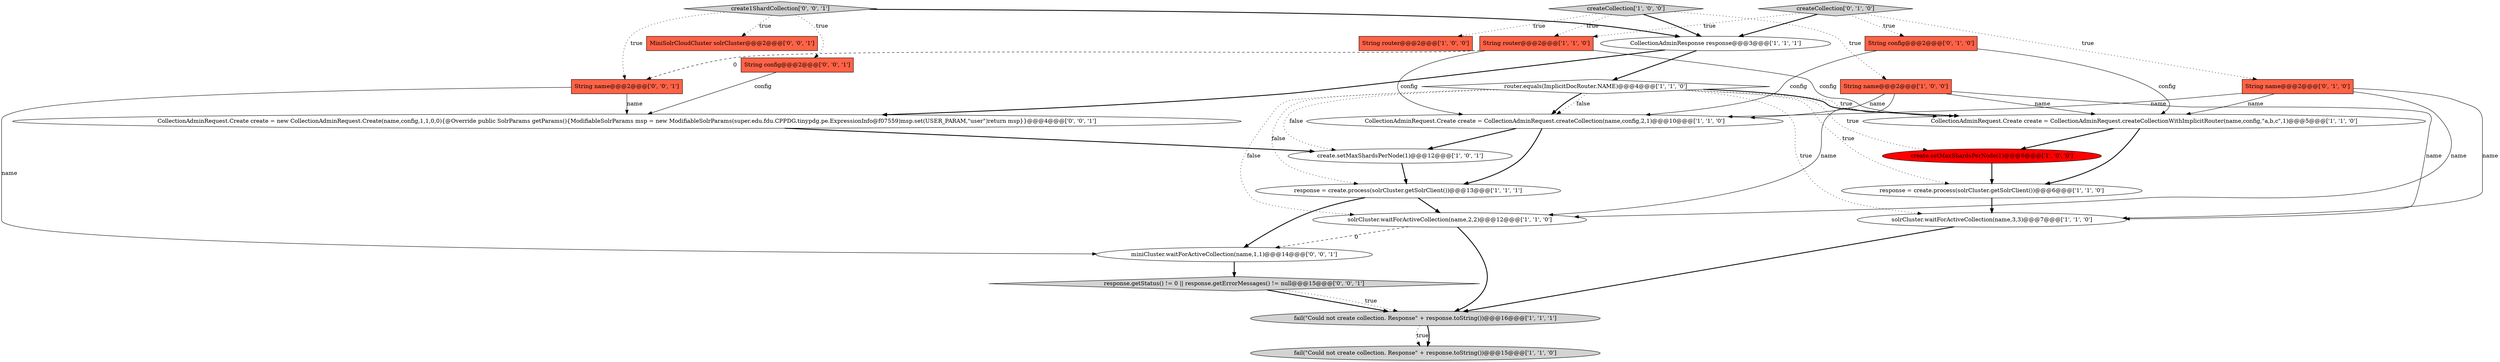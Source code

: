 digraph {
17 [style = filled, label = "String config@@@2@@@['0', '1', '0']", fillcolor = tomato, shape = box image = "AAA0AAABBB2BBB"];
5 [style = filled, label = "response = create.process(solrCluster.getSolrClient())@@@13@@@['1', '1', '1']", fillcolor = white, shape = ellipse image = "AAA0AAABBB1BBB"];
9 [style = filled, label = "router.equals(ImplicitDocRouter.NAME)@@@4@@@['1', '1', '0']", fillcolor = white, shape = diamond image = "AAA0AAABBB1BBB"];
22 [style = filled, label = "create1ShardCollection['0', '0', '1']", fillcolor = lightgray, shape = diamond image = "AAA0AAABBB3BBB"];
11 [style = filled, label = "solrCluster.waitForActiveCollection(name,2,2)@@@12@@@['1', '1', '0']", fillcolor = white, shape = ellipse image = "AAA0AAABBB1BBB"];
18 [style = filled, label = "createCollection['0', '1', '0']", fillcolor = lightgray, shape = diamond image = "AAA0AAABBB2BBB"];
1 [style = filled, label = "CollectionAdminRequest.Create create = CollectionAdminRequest.createCollection(name,config,2,1)@@@10@@@['1', '1', '0']", fillcolor = white, shape = ellipse image = "AAA0AAABBB1BBB"];
10 [style = filled, label = "create.setMaxShardsPerNode(1)@@@12@@@['1', '0', '1']", fillcolor = white, shape = ellipse image = "AAA0AAABBB1BBB"];
25 [style = filled, label = "miniCluster.waitForActiveCollection(name,1,1)@@@14@@@['0', '0', '1']", fillcolor = white, shape = ellipse image = "AAA0AAABBB3BBB"];
4 [style = filled, label = "response = create.process(solrCluster.getSolrClient())@@@6@@@['1', '1', '0']", fillcolor = white, shape = ellipse image = "AAA0AAABBB1BBB"];
2 [style = filled, label = "fail(\"Could not create collection. Response\" + response.toString())@@@15@@@['1', '1', '0']", fillcolor = lightgray, shape = ellipse image = "AAA0AAABBB1BBB"];
19 [style = filled, label = "CollectionAdminRequest.Create create = new CollectionAdminRequest.Create(name,config,1,1,0,0){@Override public SolrParams getParams(){ModifiableSolrParams msp = new ModifiableSolrParams(super.edu.fdu.CPPDG.tinypdg.pe.ExpressionInfo@f07559)msp.set(USER_PARAM,\"user\")return msp}}@@@4@@@['0', '0', '1']", fillcolor = white, shape = ellipse image = "AAA0AAABBB3BBB"];
12 [style = filled, label = "create.setMaxShardsPerNode(1)@@@6@@@['1', '0', '0']", fillcolor = red, shape = ellipse image = "AAA1AAABBB1BBB"];
6 [style = filled, label = "CollectionAdminResponse response@@@3@@@['1', '1', '1']", fillcolor = white, shape = ellipse image = "AAA0AAABBB1BBB"];
20 [style = filled, label = "String config@@@2@@@['0', '0', '1']", fillcolor = tomato, shape = box image = "AAA0AAABBB3BBB"];
15 [style = filled, label = "CollectionAdminRequest.Create create = CollectionAdminRequest.createCollectionWithImplicitRouter(name,config,\"a,b,c\",1)@@@5@@@['1', '1', '0']", fillcolor = white, shape = ellipse image = "AAA0AAABBB1BBB"];
13 [style = filled, label = "String name@@@2@@@['1', '0', '0']", fillcolor = tomato, shape = box image = "AAA0AAABBB1BBB"];
0 [style = filled, label = "createCollection['1', '0', '0']", fillcolor = lightgray, shape = diamond image = "AAA0AAABBB1BBB"];
8 [style = filled, label = "fail(\"Could not create collection. Response\" + response.toString())@@@16@@@['1', '1', '1']", fillcolor = lightgray, shape = ellipse image = "AAA0AAABBB1BBB"];
3 [style = filled, label = "String router@@@2@@@['1', '0', '0']", fillcolor = tomato, shape = box image = "AAA0AAABBB1BBB"];
16 [style = filled, label = "String name@@@2@@@['0', '1', '0']", fillcolor = tomato, shape = box image = "AAA0AAABBB2BBB"];
23 [style = filled, label = "String name@@@2@@@['0', '0', '1']", fillcolor = tomato, shape = box image = "AAA0AAABBB3BBB"];
21 [style = filled, label = "MiniSolrCloudCluster solrCluster@@@2@@@['0', '0', '1']", fillcolor = tomato, shape = box image = "AAA0AAABBB3BBB"];
14 [style = filled, label = "String router@@@2@@@['1', '1', '0']", fillcolor = tomato, shape = box image = "AAA0AAABBB1BBB"];
7 [style = filled, label = "solrCluster.waitForActiveCollection(name,3,3)@@@7@@@['1', '1', '0']", fillcolor = white, shape = ellipse image = "AAA0AAABBB1BBB"];
24 [style = filled, label = "response.getStatus() != 0 || response.getErrorMessages() != null@@@15@@@['0', '0', '1']", fillcolor = lightgray, shape = diamond image = "AAA0AAABBB3BBB"];
1->5 [style = bold, label=""];
13->15 [style = solid, label="name"];
22->21 [style = dotted, label="true"];
13->1 [style = solid, label="name"];
23->25 [style = solid, label="name"];
23->19 [style = solid, label="name"];
9->12 [style = dotted, label="true"];
0->13 [style = dotted, label="true"];
22->23 [style = dotted, label="true"];
18->16 [style = dotted, label="true"];
0->6 [style = bold, label=""];
17->1 [style = solid, label="config"];
13->11 [style = solid, label="name"];
8->2 [style = dotted, label="true"];
16->11 [style = solid, label="name"];
13->7 [style = solid, label="name"];
19->10 [style = bold, label=""];
6->19 [style = bold, label=""];
14->1 [style = solid, label="config"];
7->8 [style = bold, label=""];
18->14 [style = dotted, label="true"];
4->7 [style = bold, label=""];
5->25 [style = bold, label=""];
9->11 [style = dotted, label="false"];
25->24 [style = bold, label=""];
14->15 [style = solid, label="config"];
14->23 [style = dashed, label="0"];
22->20 [style = dotted, label="true"];
10->5 [style = bold, label=""];
12->4 [style = bold, label=""];
8->2 [style = bold, label=""];
18->6 [style = bold, label=""];
9->15 [style = bold, label=""];
15->4 [style = bold, label=""];
9->5 [style = dotted, label="false"];
11->25 [style = dashed, label="0"];
9->4 [style = dotted, label="true"];
11->8 [style = bold, label=""];
0->14 [style = dotted, label="true"];
20->19 [style = solid, label="config"];
15->12 [style = bold, label=""];
5->11 [style = bold, label=""];
9->15 [style = dotted, label="true"];
0->3 [style = dotted, label="true"];
18->17 [style = dotted, label="true"];
24->8 [style = bold, label=""];
6->9 [style = bold, label=""];
16->15 [style = solid, label="name"];
17->15 [style = solid, label="config"];
9->1 [style = bold, label=""];
16->1 [style = solid, label="name"];
1->10 [style = bold, label=""];
9->7 [style = dotted, label="true"];
9->10 [style = dotted, label="false"];
16->7 [style = solid, label="name"];
24->8 [style = dotted, label="true"];
22->6 [style = bold, label=""];
9->1 [style = dotted, label="false"];
}
